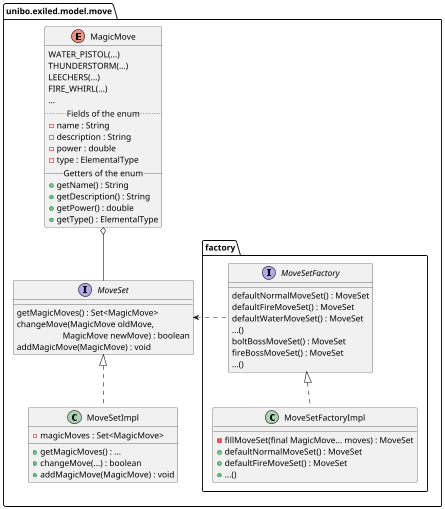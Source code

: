 @startuml
scale 0.60
set separator none
package unibo.exiled.model.move
{
    enum MagicMove{
        {field} WATER_PISTOL(...)
        {field} THUNDERSTORM(...)
        {field} LEECHERS(...)
        {field} FIRE_WHIRL(...)
        {field} ...
        .. Fields of the enum ..
        - name : String
        - description : String
        - power : double
        - type : ElementalType
        __ Getters of the enum __
        + getName() : String
        + getDescription() : String
        + getPower() : double
        + getType() : ElementalType
    }
    interface MoveSet {
        getMagicMoves() : Set<MagicMove>
        changeMove(MagicMove oldMove,\n                     MagicMove newMove) : boolean
        addMagicMove(MagicMove) : void
    }
    class MoveSetImpl implements MoveSet{
        - magicMoves : Set<MagicMove>
        + getMagicMoves() : ...
        + changeMove(...) : boolean
        + addMagicMove(MagicMove) : void
    }
    package factory{
        interface MoveSetFactory {
            defaultNormalMoveSet() : MoveSet
            defaultFireMoveSet() : MoveSet
            defaultWaterMoveSet() : MoveSet
            ...()
            boltBossMoveSet() : MoveSet
            fireBossMoveSet() : MoveSet
            ...()
        }
        class MoveSetFactoryImpl implements MoveSetFactory {
            - fillMoveSet(final MagicMove... moves) : MoveSet
            + defaultNormalMoveSet() : MoveSet
            + defaultFireMoveSet() : MoveSet
            +...()
        }
    }
}
MoveSet <. MoveSetFactory
MagicMove o-- MoveSet
@enduml